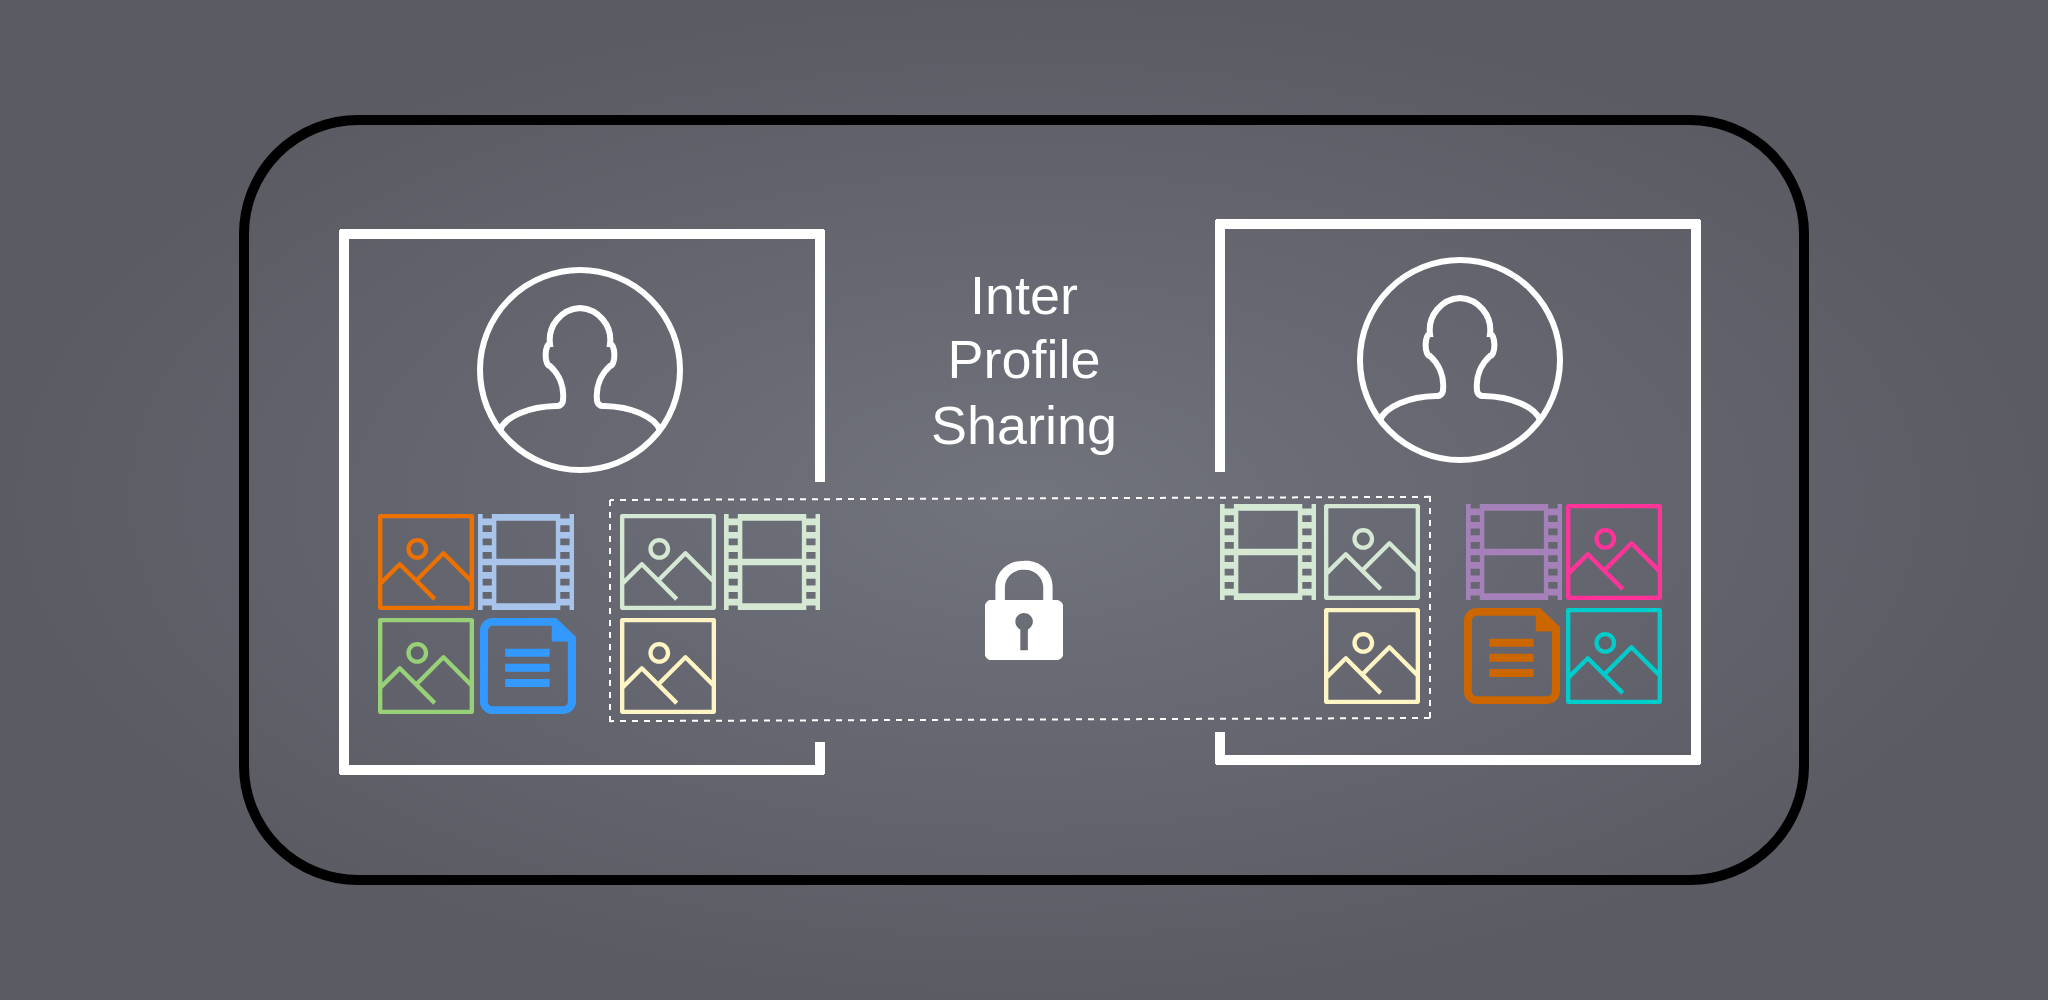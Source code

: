 <mxfile version="24.7.17">
  <diagram name="Page-1" id="MH-pkqPpHjCs85tCeSuC">
    <mxGraphModel dx="1153" dy="678" grid="1" gridSize="10" guides="1" tooltips="1" connect="1" arrows="1" fold="1" page="1" pageScale="1" pageWidth="850" pageHeight="1100" math="0" shadow="0">
      <root>
        <mxCell id="0" />
        <mxCell id="1" parent="0" />
        <mxCell id="JUpzhXquRzBGqnSf8rJb-1" value="" style="rounded=0;whiteSpace=wrap;html=1;strokeColor=none;fillColor=#71737D;gradientColor=#5A5B63;gradientDirection=radial;" vertex="1" parent="1">
          <mxGeometry width="1024" height="500" as="geometry" />
        </mxCell>
        <mxCell id="JUpzhXquRzBGqnSf8rJb-2" value="" style="rounded=1;whiteSpace=wrap;html=1;fillColor=none;strokeWidth=5;" vertex="1" parent="1">
          <mxGeometry x="122" y="60" width="780" height="380" as="geometry" />
        </mxCell>
        <mxCell id="JUpzhXquRzBGqnSf8rJb-10" value="Inter&lt;div&gt;Profile&lt;/div&gt;&lt;div&gt;Sharing&lt;/div&gt;" style="text;html=1;align=center;verticalAlign=middle;whiteSpace=wrap;rounded=0;fontColor=#FFFFFF;fontSize=27;" vertex="1" parent="1">
          <mxGeometry x="442" y="135" width="140" height="90" as="geometry" />
        </mxCell>
        <mxCell id="JUpzhXquRzBGqnSf8rJb-73" value="" style="html=1;verticalLabelPosition=bottom;align=center;labelBackgroundColor=#ffffff;verticalAlign=top;strokeWidth=3;strokeColor=#FFFFFF;shadow=0;dashed=0;shape=mxgraph.ios7.icons.user;fillColor=none;perimeterSpacing=1;container=0;" vertex="1" parent="1">
          <mxGeometry x="680" y="130" width="100" height="100" as="geometry" />
        </mxCell>
        <mxCell id="JUpzhXquRzBGqnSf8rJb-74" value="" style="sketch=0;outlineConnect=0;fontColor=#232F3E;gradientColor=none;fillColor=#FF3399;strokeColor=none;dashed=0;verticalLabelPosition=bottom;verticalAlign=top;align=center;html=1;fontSize=12;fontStyle=0;aspect=fixed;pointerEvents=1;shape=mxgraph.aws4.container_registry_image;container=0;" vertex="1" parent="1">
          <mxGeometry x="783" y="252" width="48" height="48" as="geometry" />
        </mxCell>
        <mxCell id="JUpzhXquRzBGqnSf8rJb-75" value="" style="sketch=0;outlineConnect=0;fontColor=#232F3E;gradientColor=none;fillColor=#00CCCC;strokeColor=none;dashed=0;verticalLabelPosition=bottom;verticalAlign=top;align=center;html=1;fontSize=12;fontStyle=0;aspect=fixed;pointerEvents=1;shape=mxgraph.aws4.container_registry_image;container=0;" vertex="1" parent="1">
          <mxGeometry x="783" y="304" width="48" height="48" as="geometry" />
        </mxCell>
        <mxCell id="JUpzhXquRzBGqnSf8rJb-76" value="" style="sketch=0;pointerEvents=1;shadow=0;dashed=0;html=1;strokeColor=none;labelPosition=center;verticalLabelPosition=bottom;verticalAlign=top;align=center;fillColor=#A680B8;shape=mxgraph.mscae.general.video;container=0;" vertex="1" parent="1">
          <mxGeometry x="733" y="252" width="48" height="48" as="geometry" />
        </mxCell>
        <mxCell id="JUpzhXquRzBGqnSf8rJb-77" value="" style="verticalLabelPosition=bottom;html=1;verticalAlign=top;align=center;strokeColor=none;fillColor=#CC6600;shape=mxgraph.azure.cloud_services_configuration_file;pointerEvents=1;container=0;" vertex="1" parent="1">
          <mxGeometry x="732" y="304" width="48" height="48" as="geometry" />
        </mxCell>
        <mxCell id="JUpzhXquRzBGqnSf8rJb-78" value="" style="sketch=0;outlineConnect=0;fontColor=#232F3E;gradientColor=none;fillColor=#D5E8D4;strokeColor=none;dashed=0;verticalLabelPosition=bottom;verticalAlign=top;align=center;html=1;fontSize=12;fontStyle=0;aspect=fixed;pointerEvents=1;shape=mxgraph.aws4.container_registry_image;container=0;" vertex="1" parent="1">
          <mxGeometry x="662" y="252" width="48" height="48" as="geometry" />
        </mxCell>
        <mxCell id="JUpzhXquRzBGqnSf8rJb-79" value="" style="sketch=0;outlineConnect=0;fontColor=#232F3E;gradientColor=none;fillColor=#FFF4C3;strokeColor=none;dashed=0;verticalLabelPosition=bottom;verticalAlign=top;align=center;html=1;fontSize=12;fontStyle=0;aspect=fixed;pointerEvents=1;shape=mxgraph.aws4.container_registry_image;container=0;" vertex="1" parent="1">
          <mxGeometry x="662" y="304" width="48" height="48" as="geometry" />
        </mxCell>
        <mxCell id="JUpzhXquRzBGqnSf8rJb-80" value="" style="sketch=0;pointerEvents=1;shadow=0;dashed=0;html=1;strokeColor=none;labelPosition=center;verticalLabelPosition=bottom;verticalAlign=top;align=center;fillColor=#D5E8D4;shape=mxgraph.mscae.general.video;container=0;" vertex="1" parent="1">
          <mxGeometry x="610" y="252" width="48" height="48" as="geometry" />
        </mxCell>
        <mxCell id="JUpzhXquRzBGqnSf8rJb-81" value="" style="endArrow=none;html=1;rounded=0;strokeWidth=5;strokeColor=#FFFFFF;" edge="1" parent="1">
          <mxGeometry width="50" height="50" relative="1" as="geometry">
            <mxPoint x="850" y="112" as="sourcePoint" />
            <mxPoint x="608" y="112" as="targetPoint" />
          </mxGeometry>
        </mxCell>
        <mxCell id="JUpzhXquRzBGqnSf8rJb-83" value="" style="endArrow=none;html=1;rounded=0;strokeWidth=5;strokeColor=#FFFFFF;" edge="1" parent="1">
          <mxGeometry width="50" height="50" relative="1" as="geometry">
            <mxPoint x="850" y="380" as="sourcePoint" />
            <mxPoint x="608" y="380" as="targetPoint" />
          </mxGeometry>
        </mxCell>
        <mxCell id="JUpzhXquRzBGqnSf8rJb-84" value="" style="endArrow=none;html=1;rounded=0;strokeWidth=5;strokeColor=#FFFFFF;" edge="1" parent="1">
          <mxGeometry width="50" height="50" relative="1" as="geometry">
            <mxPoint x="848" y="382" as="sourcePoint" />
            <mxPoint x="848" y="110" as="targetPoint" />
          </mxGeometry>
        </mxCell>
        <mxCell id="JUpzhXquRzBGqnSf8rJb-85" value="" style="endArrow=none;dashed=1;html=1;rounded=0;strokeColor=#FFFFFF;" edge="1" parent="1">
          <mxGeometry width="50" height="50" relative="1" as="geometry">
            <mxPoint x="715" y="248.43" as="sourcePoint" />
            <mxPoint x="305" y="250" as="targetPoint" />
          </mxGeometry>
        </mxCell>
        <mxCell id="JUpzhXquRzBGqnSf8rJb-86" value="" style="endArrow=none;dashed=1;html=1;rounded=0;strokeColor=#FFFFFF;" edge="1" parent="1">
          <mxGeometry width="50" height="50" relative="1" as="geometry">
            <mxPoint x="715" y="248" as="sourcePoint" />
            <mxPoint x="715" y="359.57" as="targetPoint" />
          </mxGeometry>
        </mxCell>
        <mxCell id="JUpzhXquRzBGqnSf8rJb-23" value="" style="html=1;verticalLabelPosition=bottom;align=center;labelBackgroundColor=#ffffff;verticalAlign=top;strokeWidth=3;strokeColor=#FFFFFF;shadow=0;dashed=0;shape=mxgraph.ios7.icons.user;fillColor=none;perimeterSpacing=1;container=0;" vertex="1" parent="1">
          <mxGeometry x="240" y="135" width="100" height="100" as="geometry" />
        </mxCell>
        <mxCell id="JUpzhXquRzBGqnSf8rJb-24" value="" style="sketch=0;outlineConnect=0;fontColor=#232F3E;gradientColor=none;fillColor=#ED7100;strokeColor=none;dashed=0;verticalLabelPosition=bottom;verticalAlign=top;align=center;html=1;fontSize=12;fontStyle=0;aspect=fixed;pointerEvents=1;shape=mxgraph.aws4.container_registry_image;container=0;" vertex="1" parent="1">
          <mxGeometry x="189" y="257" width="48" height="48" as="geometry" />
        </mxCell>
        <mxCell id="JUpzhXquRzBGqnSf8rJb-25" value="" style="sketch=0;outlineConnect=0;fontColor=#232F3E;gradientColor=none;fillColor=#97D077;strokeColor=none;dashed=0;verticalLabelPosition=bottom;verticalAlign=top;align=center;html=1;fontSize=12;fontStyle=0;aspect=fixed;pointerEvents=1;shape=mxgraph.aws4.container_registry_image;container=0;" vertex="1" parent="1">
          <mxGeometry x="189" y="309" width="48" height="48" as="geometry" />
        </mxCell>
        <mxCell id="JUpzhXquRzBGqnSf8rJb-26" value="" style="sketch=0;pointerEvents=1;shadow=0;dashed=0;html=1;strokeColor=none;labelPosition=center;verticalLabelPosition=bottom;verticalAlign=top;align=center;fillColor=#A9C4EB;shape=mxgraph.mscae.general.video;container=0;" vertex="1" parent="1">
          <mxGeometry x="239" y="257" width="48" height="48" as="geometry" />
        </mxCell>
        <mxCell id="JUpzhXquRzBGqnSf8rJb-27" value="" style="verticalLabelPosition=bottom;html=1;verticalAlign=top;align=center;strokeColor=none;fillColor=#3399FF;shape=mxgraph.azure.cloud_services_configuration_file;pointerEvents=1;container=0;" vertex="1" parent="1">
          <mxGeometry x="240" y="309" width="48" height="48" as="geometry" />
        </mxCell>
        <mxCell id="JUpzhXquRzBGqnSf8rJb-28" value="" style="sketch=0;outlineConnect=0;fontColor=#232F3E;gradientColor=none;fillColor=#D5E8D4;strokeColor=none;dashed=0;verticalLabelPosition=bottom;verticalAlign=top;align=center;html=1;fontSize=12;fontStyle=0;aspect=fixed;pointerEvents=1;shape=mxgraph.aws4.container_registry_image;container=0;" vertex="1" parent="1">
          <mxGeometry x="310" y="257" width="48" height="48" as="geometry" />
        </mxCell>
        <mxCell id="JUpzhXquRzBGqnSf8rJb-30" value="" style="sketch=0;outlineConnect=0;fontColor=#232F3E;gradientColor=none;fillColor=#FFF4C3;strokeColor=none;dashed=0;verticalLabelPosition=bottom;verticalAlign=top;align=center;html=1;fontSize=12;fontStyle=0;aspect=fixed;pointerEvents=1;shape=mxgraph.aws4.container_registry_image;container=0;" vertex="1" parent="1">
          <mxGeometry x="310" y="309" width="48" height="48" as="geometry" />
        </mxCell>
        <mxCell id="JUpzhXquRzBGqnSf8rJb-31" value="" style="sketch=0;pointerEvents=1;shadow=0;dashed=0;html=1;strokeColor=none;labelPosition=center;verticalLabelPosition=bottom;verticalAlign=top;align=center;fillColor=#D5E8D4;shape=mxgraph.mscae.general.video;container=0;" vertex="1" parent="1">
          <mxGeometry x="362" y="257" width="48" height="48" as="geometry" />
        </mxCell>
        <mxCell id="JUpzhXquRzBGqnSf8rJb-18" value="" style="endArrow=none;html=1;rounded=0;strokeWidth=5;strokeColor=#FFFFFF;" edge="1" parent="1">
          <mxGeometry width="50" height="50" relative="1" as="geometry">
            <mxPoint x="170" y="117" as="sourcePoint" />
            <mxPoint x="412" y="117" as="targetPoint" />
          </mxGeometry>
        </mxCell>
        <mxCell id="JUpzhXquRzBGqnSf8rJb-20" value="" style="endArrow=none;html=1;rounded=0;strokeWidth=5;strokeColor=#FFFFFF;" edge="1" parent="1">
          <mxGeometry width="50" height="50" relative="1" as="geometry">
            <mxPoint x="410" y="241" as="sourcePoint" />
            <mxPoint x="410" y="115" as="targetPoint" />
          </mxGeometry>
        </mxCell>
        <mxCell id="JUpzhXquRzBGqnSf8rJb-21" value="" style="endArrow=none;html=1;rounded=0;strokeWidth=5;strokeColor=#FFFFFF;" edge="1" parent="1">
          <mxGeometry width="50" height="50" relative="1" as="geometry">
            <mxPoint x="170" y="385" as="sourcePoint" />
            <mxPoint x="412" y="385" as="targetPoint" />
          </mxGeometry>
        </mxCell>
        <mxCell id="JUpzhXquRzBGqnSf8rJb-22" value="" style="endArrow=none;html=1;rounded=0;strokeWidth=5;strokeColor=#FFFFFF;" edge="1" parent="1">
          <mxGeometry width="50" height="50" relative="1" as="geometry">
            <mxPoint x="172" y="387" as="sourcePoint" />
            <mxPoint x="172" y="115" as="targetPoint" />
          </mxGeometry>
        </mxCell>
        <mxCell id="JUpzhXquRzBGqnSf8rJb-34" value="" style="endArrow=none;dashed=1;html=1;rounded=0;strokeColor=#FFFFFF;" edge="1" parent="1">
          <mxGeometry width="50" height="50" relative="1" as="geometry">
            <mxPoint x="305" y="250" as="sourcePoint" />
            <mxPoint x="305" y="361.57" as="targetPoint" />
          </mxGeometry>
        </mxCell>
        <mxCell id="JUpzhXquRzBGqnSf8rJb-88" value="" style="endArrow=none;dashed=1;html=1;rounded=0;strokeColor=#FFFFFF;" edge="1" parent="1">
          <mxGeometry width="50" height="50" relative="1" as="geometry">
            <mxPoint x="715" y="359.0" as="sourcePoint" />
            <mxPoint x="305" y="360.57" as="targetPoint" />
          </mxGeometry>
        </mxCell>
        <mxCell id="JUpzhXquRzBGqnSf8rJb-89" value="" style="endArrow=none;html=1;rounded=0;strokeWidth=5;strokeColor=#FFFFFF;" edge="1" parent="1">
          <mxGeometry width="50" height="50" relative="1" as="geometry">
            <mxPoint x="610" y="236" as="sourcePoint" />
            <mxPoint x="610" y="110" as="targetPoint" />
          </mxGeometry>
        </mxCell>
        <mxCell id="JUpzhXquRzBGqnSf8rJb-90" value="" style="endArrow=none;html=1;rounded=0;strokeWidth=5;strokeColor=#FFFFFF;" edge="1" parent="1">
          <mxGeometry width="50" height="50" relative="1" as="geometry">
            <mxPoint x="610" y="382" as="sourcePoint" />
            <mxPoint x="610" y="366" as="targetPoint" />
          </mxGeometry>
        </mxCell>
        <mxCell id="JUpzhXquRzBGqnSf8rJb-91" value="" style="endArrow=none;html=1;rounded=0;strokeWidth=5;strokeColor=#FFFFFF;" edge="1" parent="1">
          <mxGeometry width="50" height="50" relative="1" as="geometry">
            <mxPoint x="410" y="387" as="sourcePoint" />
            <mxPoint x="410" y="371" as="targetPoint" />
          </mxGeometry>
        </mxCell>
        <mxCell id="JUpzhXquRzBGqnSf8rJb-92" value="" style="sketch=0;aspect=fixed;pointerEvents=1;shadow=0;dashed=0;html=1;strokeColor=none;labelPosition=center;verticalLabelPosition=bottom;verticalAlign=top;align=center;fillColor=#FFFFFF;shape=mxgraph.mscae.enterprise.lock" vertex="1" parent="1">
          <mxGeometry x="492.5" y="280" width="39" height="50" as="geometry" />
        </mxCell>
      </root>
    </mxGraphModel>
  </diagram>
</mxfile>
